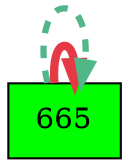 digraph G{
rankdir=LR;
665 [style=filled, shape=box, fillcolor="#00fe00", label="665"];
665 -> 665 [color="#e63946",penwidth=4.00];
665 -> 665 [color="#52b788",style=dashed,penwidth=3.00];
}